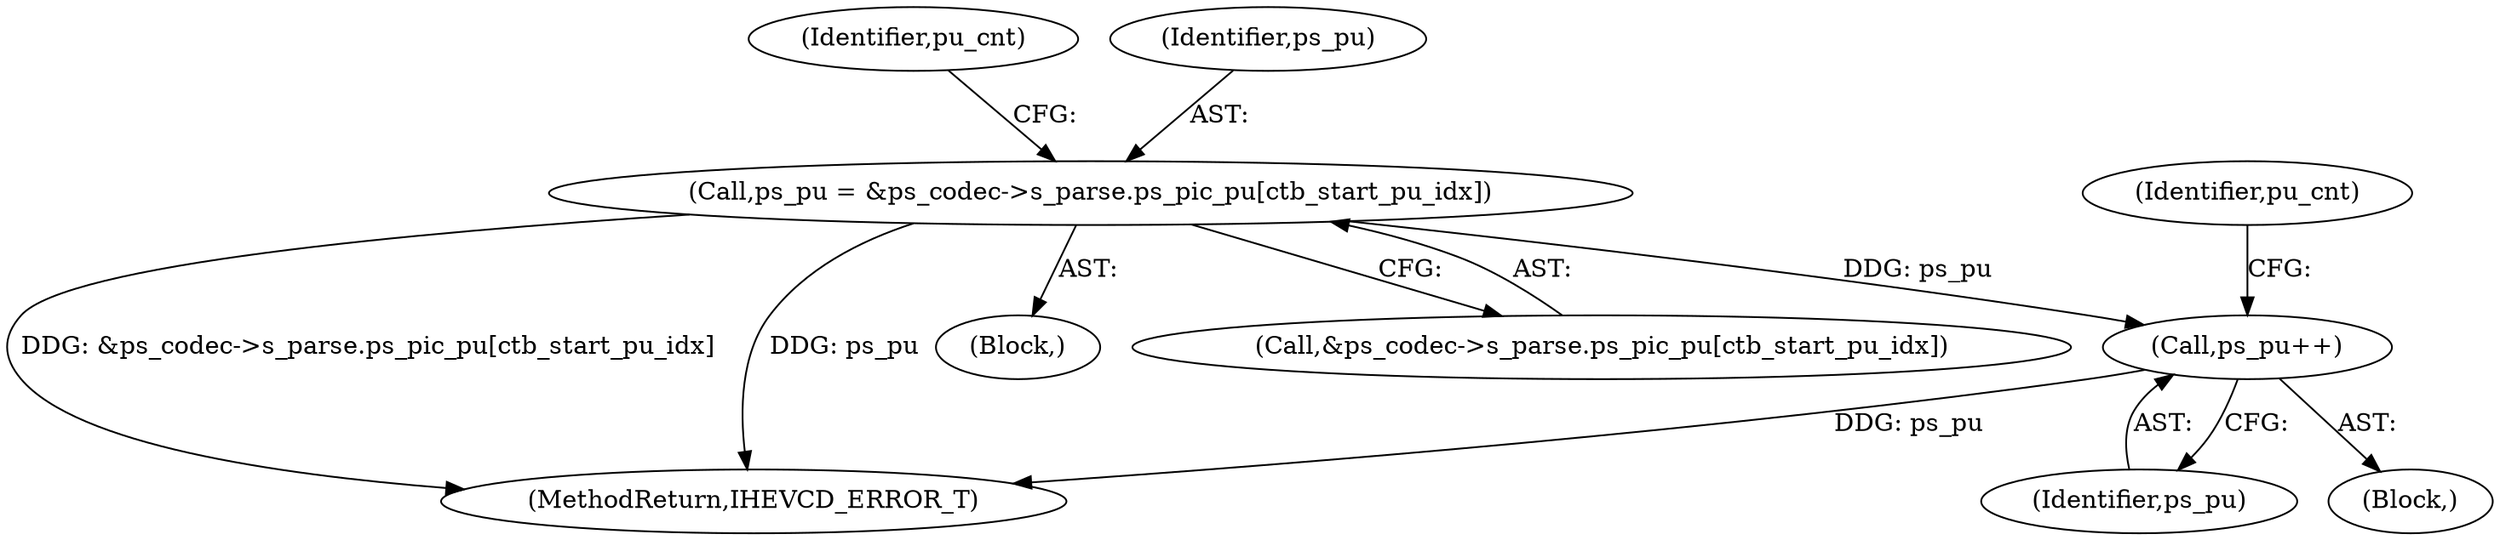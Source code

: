 digraph "0_Android_bcfc7124f6ef9f1ec128fb2e90de774a5b33d199_0@pointer" {
"1003513" [label="(Call,ps_pu++)"];
"1003493" [label="(Call,ps_pu = &ps_codec->s_parse.ps_pic_pu[ctb_start_pu_idx])"];
"1005079" [label="(MethodReturn,IHEVCD_ERROR_T)"];
"1003329" [label="(Block,)"];
"1003513" [label="(Call,ps_pu++)"];
"1003508" [label="(Identifier,pu_cnt)"];
"1003510" [label="(Block,)"];
"1003493" [label="(Call,ps_pu = &ps_codec->s_parse.ps_pic_pu[ctb_start_pu_idx])"];
"1003495" [label="(Call,&ps_codec->s_parse.ps_pic_pu[ctb_start_pu_idx])"];
"1003505" [label="(Identifier,pu_cnt)"];
"1003514" [label="(Identifier,ps_pu)"];
"1003494" [label="(Identifier,ps_pu)"];
"1003513" -> "1003510"  [label="AST: "];
"1003513" -> "1003514"  [label="CFG: "];
"1003514" -> "1003513"  [label="AST: "];
"1003508" -> "1003513"  [label="CFG: "];
"1003513" -> "1005079"  [label="DDG: ps_pu"];
"1003493" -> "1003513"  [label="DDG: ps_pu"];
"1003493" -> "1003329"  [label="AST: "];
"1003493" -> "1003495"  [label="CFG: "];
"1003494" -> "1003493"  [label="AST: "];
"1003495" -> "1003493"  [label="AST: "];
"1003505" -> "1003493"  [label="CFG: "];
"1003493" -> "1005079"  [label="DDG: &ps_codec->s_parse.ps_pic_pu[ctb_start_pu_idx]"];
"1003493" -> "1005079"  [label="DDG: ps_pu"];
}
